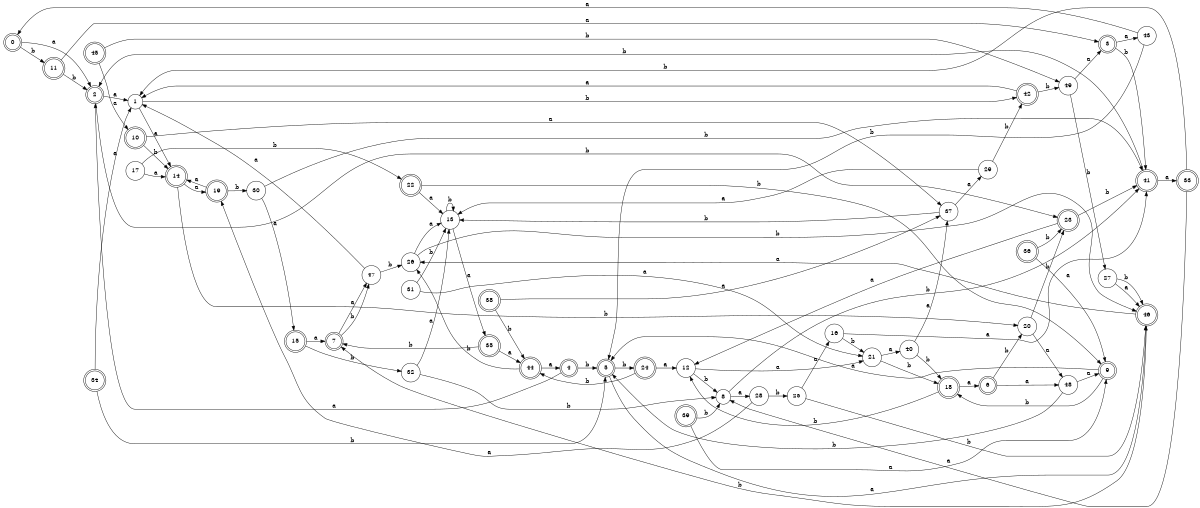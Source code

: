 digraph n40_1 {
__start0 [label="" shape="none"];

rankdir=LR;
size="8,5";

s0 [style="rounded,filled", color="black", fillcolor="white" shape="doublecircle", label="0"];
s1 [style="filled", color="black", fillcolor="white" shape="circle", label="1"];
s2 [style="rounded,filled", color="black", fillcolor="white" shape="doublecircle", label="2"];
s3 [style="rounded,filled", color="black", fillcolor="white" shape="doublecircle", label="3"];
s4 [style="rounded,filled", color="black", fillcolor="white" shape="doublecircle", label="4"];
s5 [style="rounded,filled", color="black", fillcolor="white" shape="doublecircle", label="5"];
s6 [style="rounded,filled", color="black", fillcolor="white" shape="doublecircle", label="6"];
s7 [style="rounded,filled", color="black", fillcolor="white" shape="doublecircle", label="7"];
s8 [style="filled", color="black", fillcolor="white" shape="circle", label="8"];
s9 [style="rounded,filled", color="black", fillcolor="white" shape="doublecircle", label="9"];
s10 [style="rounded,filled", color="black", fillcolor="white" shape="doublecircle", label="10"];
s11 [style="rounded,filled", color="black", fillcolor="white" shape="doublecircle", label="11"];
s12 [style="filled", color="black", fillcolor="white" shape="circle", label="12"];
s13 [style="filled", color="black", fillcolor="white" shape="circle", label="13"];
s14 [style="rounded,filled", color="black", fillcolor="white" shape="doublecircle", label="14"];
s15 [style="rounded,filled", color="black", fillcolor="white" shape="doublecircle", label="15"];
s16 [style="filled", color="black", fillcolor="white" shape="circle", label="16"];
s17 [style="filled", color="black", fillcolor="white" shape="circle", label="17"];
s18 [style="rounded,filled", color="black", fillcolor="white" shape="doublecircle", label="18"];
s19 [style="rounded,filled", color="black", fillcolor="white" shape="doublecircle", label="19"];
s20 [style="filled", color="black", fillcolor="white" shape="circle", label="20"];
s21 [style="filled", color="black", fillcolor="white" shape="circle", label="21"];
s22 [style="rounded,filled", color="black", fillcolor="white" shape="doublecircle", label="22"];
s23 [style="rounded,filled", color="black", fillcolor="white" shape="doublecircle", label="23"];
s24 [style="rounded,filled", color="black", fillcolor="white" shape="doublecircle", label="24"];
s25 [style="filled", color="black", fillcolor="white" shape="circle", label="25"];
s26 [style="filled", color="black", fillcolor="white" shape="circle", label="26"];
s27 [style="filled", color="black", fillcolor="white" shape="circle", label="27"];
s28 [style="filled", color="black", fillcolor="white" shape="circle", label="28"];
s29 [style="filled", color="black", fillcolor="white" shape="circle", label="29"];
s30 [style="filled", color="black", fillcolor="white" shape="circle", label="30"];
s31 [style="filled", color="black", fillcolor="white" shape="circle", label="31"];
s32 [style="filled", color="black", fillcolor="white" shape="circle", label="32"];
s33 [style="rounded,filled", color="black", fillcolor="white" shape="doublecircle", label="33"];
s34 [style="rounded,filled", color="black", fillcolor="white" shape="doublecircle", label="34"];
s35 [style="rounded,filled", color="black", fillcolor="white" shape="doublecircle", label="35"];
s36 [style="rounded,filled", color="black", fillcolor="white" shape="doublecircle", label="36"];
s37 [style="filled", color="black", fillcolor="white" shape="circle", label="37"];
s38 [style="rounded,filled", color="black", fillcolor="white" shape="doublecircle", label="38"];
s39 [style="rounded,filled", color="black", fillcolor="white" shape="doublecircle", label="39"];
s40 [style="filled", color="black", fillcolor="white" shape="circle", label="40"];
s41 [style="rounded,filled", color="black", fillcolor="white" shape="doublecircle", label="41"];
s42 [style="rounded,filled", color="black", fillcolor="white" shape="doublecircle", label="42"];
s43 [style="filled", color="black", fillcolor="white" shape="circle", label="43"];
s44 [style="rounded,filled", color="black", fillcolor="white" shape="doublecircle", label="44"];
s45 [style="rounded,filled", color="black", fillcolor="white" shape="doublecircle", label="45"];
s46 [style="rounded,filled", color="black", fillcolor="white" shape="doublecircle", label="46"];
s47 [style="filled", color="black", fillcolor="white" shape="circle", label="47"];
s48 [style="filled", color="black", fillcolor="white" shape="circle", label="48"];
s49 [style="filled", color="black", fillcolor="white" shape="circle", label="49"];
s0 -> s2 [label="a"];
s0 -> s11 [label="b"];
s1 -> s14 [label="a"];
s1 -> s42 [label="b"];
s2 -> s1 [label="a"];
s2 -> s23 [label="b"];
s3 -> s43 [label="a"];
s3 -> s41 [label="b"];
s4 -> s2 [label="a"];
s4 -> s5 [label="b"];
s5 -> s46 [label="a"];
s5 -> s24 [label="b"];
s6 -> s48 [label="a"];
s6 -> s20 [label="b"];
s7 -> s47 [label="a"];
s7 -> s47 [label="b"];
s8 -> s28 [label="a"];
s8 -> s41 [label="b"];
s9 -> s5 [label="a"];
s9 -> s18 [label="b"];
s10 -> s37 [label="a"];
s10 -> s14 [label="b"];
s11 -> s3 [label="a"];
s11 -> s2 [label="b"];
s12 -> s21 [label="a"];
s12 -> s8 [label="b"];
s13 -> s35 [label="a"];
s13 -> s13 [label="b"];
s14 -> s19 [label="a"];
s14 -> s20 [label="b"];
s15 -> s7 [label="a"];
s15 -> s32 [label="b"];
s16 -> s41 [label="a"];
s16 -> s21 [label="b"];
s17 -> s14 [label="a"];
s17 -> s22 [label="b"];
s18 -> s6 [label="a"];
s18 -> s12 [label="b"];
s19 -> s14 [label="a"];
s19 -> s30 [label="b"];
s20 -> s48 [label="a"];
s20 -> s23 [label="b"];
s21 -> s40 [label="a"];
s21 -> s18 [label="b"];
s22 -> s13 [label="a"];
s22 -> s9 [label="b"];
s23 -> s12 [label="a"];
s23 -> s41 [label="b"];
s24 -> s12 [label="a"];
s24 -> s44 [label="b"];
s25 -> s16 [label="a"];
s25 -> s46 [label="b"];
s26 -> s13 [label="a"];
s26 -> s46 [label="b"];
s27 -> s46 [label="a"];
s27 -> s46 [label="b"];
s28 -> s19 [label="a"];
s28 -> s25 [label="b"];
s29 -> s13 [label="a"];
s29 -> s42 [label="b"];
s30 -> s15 [label="a"];
s30 -> s41 [label="b"];
s31 -> s21 [label="a"];
s31 -> s13 [label="b"];
s32 -> s13 [label="a"];
s32 -> s8 [label="b"];
s33 -> s8 [label="a"];
s33 -> s1 [label="b"];
s34 -> s1 [label="a"];
s34 -> s5 [label="b"];
s35 -> s44 [label="a"];
s35 -> s7 [label="b"];
s36 -> s9 [label="a"];
s36 -> s23 [label="b"];
s37 -> s29 [label="a"];
s37 -> s13 [label="b"];
s38 -> s37 [label="a"];
s38 -> s44 [label="b"];
s39 -> s9 [label="a"];
s39 -> s8 [label="b"];
s40 -> s37 [label="a"];
s40 -> s18 [label="b"];
s41 -> s33 [label="a"];
s41 -> s2 [label="b"];
s42 -> s1 [label="a"];
s42 -> s49 [label="b"];
s43 -> s0 [label="a"];
s43 -> s5 [label="b"];
s44 -> s4 [label="a"];
s44 -> s26 [label="b"];
s45 -> s10 [label="a"];
s45 -> s49 [label="b"];
s46 -> s26 [label="a"];
s46 -> s7 [label="b"];
s47 -> s1 [label="a"];
s47 -> s26 [label="b"];
s48 -> s9 [label="a"];
s48 -> s5 [label="b"];
s49 -> s3 [label="a"];
s49 -> s27 [label="b"];

}